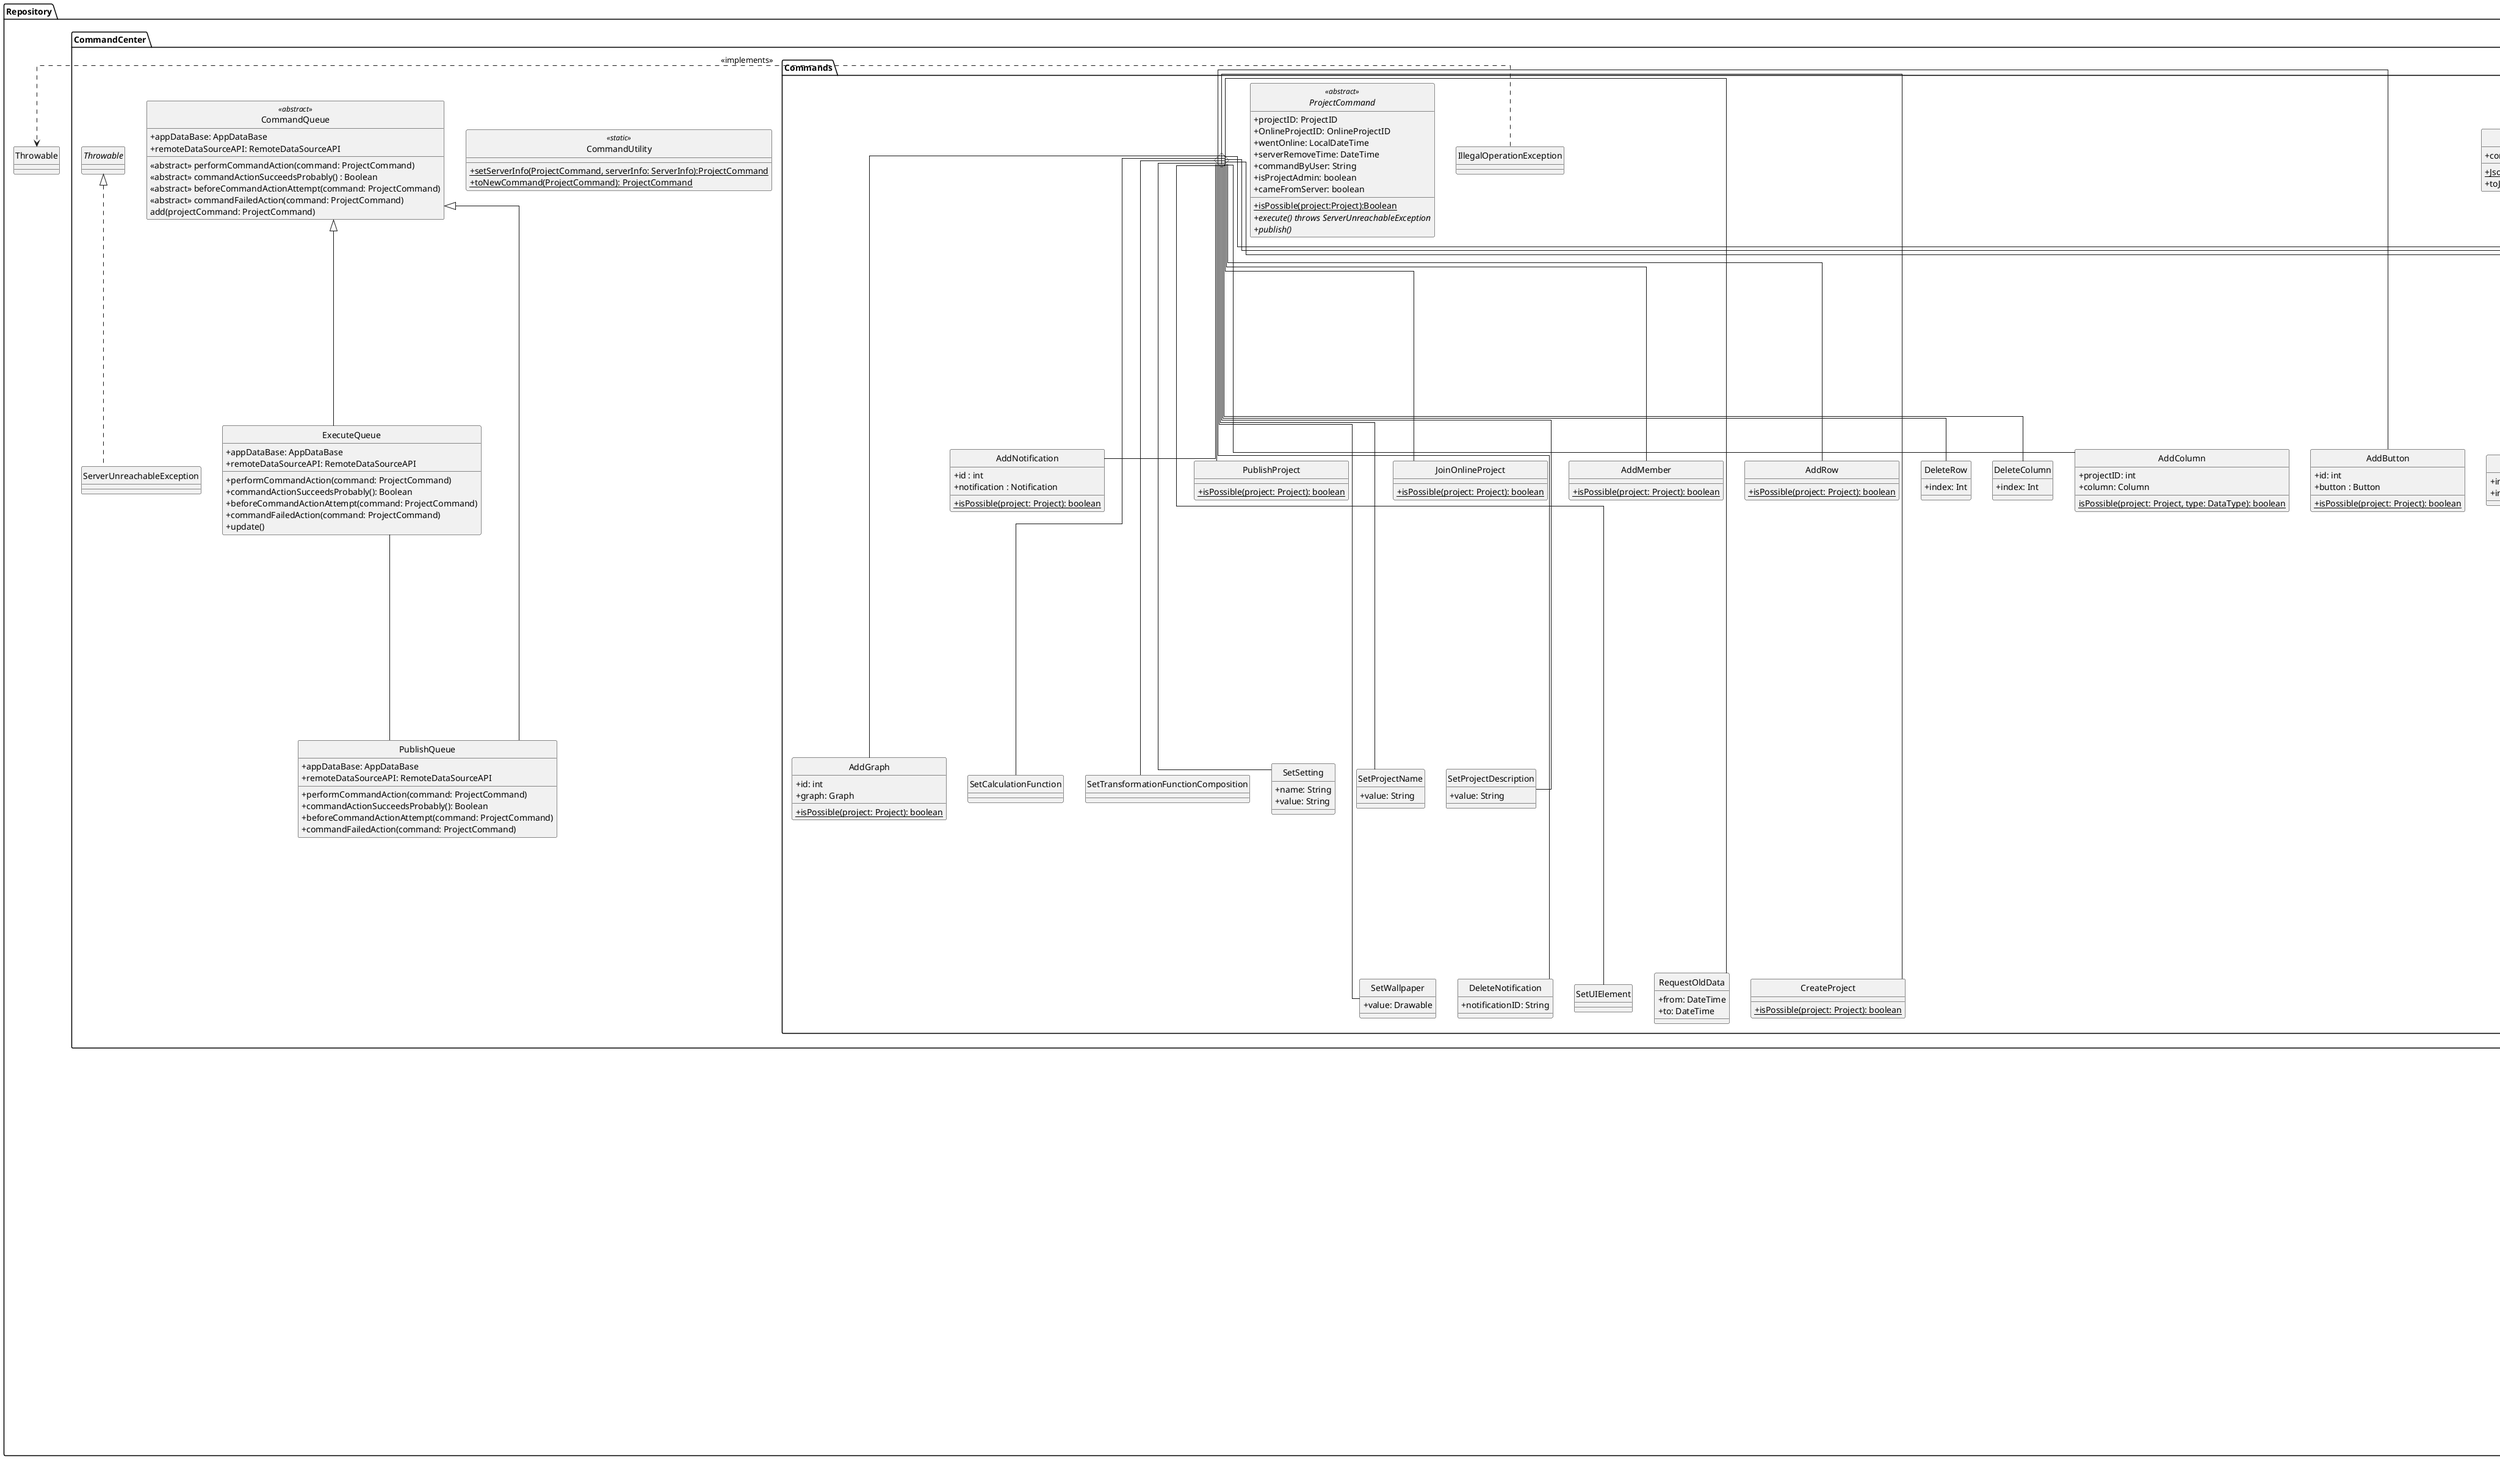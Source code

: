 @startuml

skinparam monochrome true
skinparam shadowing false


skinparam lineType ortho
skinparam groupInheritance 22

skinparam genericDisplay old
skinparam classAttributeIconSize 0
skinparam Linetype ortho

hide circle

package Gson {}
package Kotlin{
class Throwable {
}
}

package Repository {
'=================================================================================================='
'Overleaf
package ViewModelInterface {
    'Overleaf deprecated
    class "PostHandler" as repoPostHandler <<singleton>> {
        +getPostPreviews(): Collection<Post>
        +getPostDetail(id: String): PostDetail
        'teplate downloaden via postid
        +getProjectTemplate(id: String): void
        'teplate downloaden via postid + index des graph temlates im Post
        +getGraphTemplate((id: String, index: int): void
    }

    'Overleaf
    class "ProjectHandler" as repoProjectHandler {
        +getProjectPreviews():  Flow<List<ProjectPreview>>
        +getProjectByID(id: int):Flow<Project>
        + getGraphs(projectId: Int) : Flow<List<Graph>>
        + getGraphTemplates(projectTemplateId: Int) :  Flow<List<GraphTemplate>>
        +  getProjectTemplatePreviews() : Flow<List<ProjectTemplatePreview>>
        + getProjectTemplate(id: Int) : Flow<ProjectTemplate>
        + newProjectAsync(project: Project) :  Deferred<Deferred<Int>>
        + joinOnlineProject(onlineID: Long): Int
        + getProjectTemplateByID() : int
        + deleteProjectTemplate(id: Int)
        + deleteGraphTemplate(id: Int)

    }
    class "ServerHandler" as repoServerHandler {
    + getPostPreviews(): List<Post>
    +getPostDetail(postId: int): PostDetail
    +getProjectTemplate(postId: int) : ProjectTemplate
    +getGraphTemplate(postId: int, index: int): GraphTemplate
    +isServerCurrentlyReachable(): boolean
    + login(email: String, password: String)
    +signUp(email: String, password: String)
    + downloadProjectTemplate(id : Int)
    +downloadGraphTemplate(projectId : Int, graphId : Int)
    }
    package CommunicationClasses {

    class "Post" as repoPost{
    + title : String
    + image : Bitmap
    + id : int
    + graphTemplate : GraphTemplate
    + projectTemplate : ProjectTemplate
    }

    class PostDetail{
    }


class "ProjectTemplate" as repoProjectTemplate implements Identifiable {
+ onlineID: Long
+ title: String
+ description: String
+  wallpaper: Int
+ table: List<Column>
+ buttons: List<Button>
+ notifications: List<Notification>
+ graphTemplates: List<GraphTemplate>
}


    class "Column" as repoColumn implements Identifiable{
            id : int
            name : String
            unit : String
            datatype : DataType

        }

    class ProjectTemplatePreview implements Identifiable{
    + name : String
    + desc: String
    + color : int
    + layout : List<Column>
    + image: Bitmap
    }

        class "GraphTemplate" as repoGraphTemplate {
        + title: String
        +image: Bitmap
        + id: int
        }

        class "Button"  as repoButton implements Identifiable, Convertible{
            id : Int
            name : String
            columnId : int
            value : int

            +increaseValue()
            +decreaseValueIsPossible(): Flow<Boolean>
            +decreaseValue()
            + setValueIsPossible(): Flow<Boolean>
            +setValue(value: Int)
        }

        class "Notification" as repoNotification implements Identifiable, Convertible{
           + message : String
            +time : Time
            +timeNotification: TimeNotification
        }



        class "Member" as repoMember implements Identifiable, Convertible {
            name : String
            user: User
        }

        class "ProjectPreview" as repoProjectPreview implements Identifiable{
            name : String
            image : String
        }

       abstract class "Graph"  as Graph implements Identifiable, Convertible {
          {abstract}  image : Bitmap
          {abstract} typeName : String

           + {static} createFromType(graph: String) Graph
           + {static} fun createFromTemplate(graph: GraphTemplate):Graph
        }

        class "LineChart" as repoLineChart extends Graph{
            dotSize : DotSize
            dotColor : int
            lineType : LineType
            mappingVertical : List<Column>

           +  addVerticalMappingIsPossible(): Flow<Boolean>
           +  addVerticalMapping(column: Column)
           +  deleteVerticalMappingIsPossible(): Flow<Boolean>
           +  deleteVerticalMapping(index: Int)
           +  changeDotSizeIsPossible(): Flow<Boolean>
           +   changeDotSize(dotSize: DotSize)
           +  changeDotColorIsPossible(): Flow<Boolean>
           + changeDotColor(color: Int)
           + changeLineTypeIsPossible(): Flow<Boolean>
           + changeLineType(lineType: LineType)
           + showIsPossible(): Flow<Boolean>
           + show(context: Context): View

        }

        enum "DotSize" as repoDotSize <<Enum>> {
        +representation: String
        + size: Float
        ..
            SMALL
            MEDIUM
            BIG
        }

        enum "LineType" as repoLineType <<Enum>> {
        + representation : String
        ..
            DOTTED
            NONE
            CONTINUOUS
        }

        class "PieChart" as repoPieChart extends Graph{
            color : List<Int>
            mapping : List<Column>
            showPercentages : Boolean
             + addMappingColorIsPossible(): Flow<Boolean>
             + addMapping(color: Int, column: Column)
             + addMappingIsPossible(): Flow<Boolean>
             + addMapping(column: Column)
             + showPercentagesIsPossible(): Flow<Boolean>
             + showPercentages(show: Boolean)
        }

        enum PieChartColors{
        + value : long
        + representation : String
        ..
        ORANGE
        GREEN
        BLUE
        }



        enum "DataType" as repoDataType <<Enum>> {
       + representation: String,
            + regex: String,
            + serializableClassName: String
..
            WHOLE_NUMBER
            FLOATING_POINT_NUMBER
            TIME
            STRING
            {static} fromString(rep: String): DataType
            {static} fromSerializableClassName(rep: String): DataType
        }

        class "Project" as repoProject implements Identifiable{

           + isOnlineProject : Boolean
            +isAdmin : Boolean
            +title : String
           + description : String
           + wallpaper : int
           + table : List<Column>
           + data : List<Row>
           + buttons : List<Button>
           + notifications : List<Notification>
          +  graphs : List<Graph>
          + members : List<Member>

          +update(projectData: ProjectData)
          + publish()

          + addGraph(graph: Graph)
          + addRow(row: Row)
          + deleteRow(row: Row)
          + addColumn(column: Column)
          + deleteColumn(column: Column)
          + addButton(button: Button)
          + deleteButton(button: Button)
          + setCell(indexRow: Int, indexColumn: Int, content: String)
          + addMember(member: Member)
          + leaveOnlineProject()
          +  deleteMember(member: Member)
          + setAdmin(member: Member)
          + changeWallpaper(image: Int)
          + setNotification(notification: Notification)
          +deleteNotification(notification: Notification)
          + addNotification(notification: Notification)
          + setName(name: String)
          + setDescription(description: String)
       + setButton(button: Button)





        }

        note left of repoProject::addGraph{
        every method below has its
        methodIsPossible:Flow<Boolean>

        }

        class "Row" as repoRow {
          +  elements : List<String>
+ setCellIsPossible(): Flow<Boolean>
+ setCell(indexColumn: Int, content: String)



        }

        interface "Convertible<I>" as Convertible{
        + toDBEquivalent(): I
        + fun addYourself(builder: ProjectBuilder<Project>)
        }

        interface Identifiable{
        +id : int
        + executionQueue: ExecuteQueue
        + deleteIsPossible(): Flow<Boolean>
        + delete()
        + connectToDB(executeQueue: ExecuteQueue)
        }


        repoProject ..> repoColumn
        repoProject ..> repoRow
        repoProject ..> Graph
        repoProject ..> repoButton
        repoProject ..> repoMember
        repoProject ..> repoNotification

        repoLineChart ..> repoLineType
        repoLineChart ..> repoDotSize
        repoLineChart ..> repoColumn

        repoPieChart ..> repoColumn

        repoColumn ..> repoDataType

        repoPost ..> repoGraphTemplate
        repoPost ..> repoProjectTemplate

        PieChartColors <.. repoPieChart
        ProjectTemplatePreview ..> repoColumn
    }


}

'=================================================================================================='
  'Overleaf deprecated
  package CommandCenter {
    'Overleaf deprecated

    'Overleaf deprecated
     class "CommandUtility" as CommandUtility <<static>> {
        +{static} setServerInfo(ProjectCommand, serverInfo: ServerInfo):ProjectCommand
        +{static} toNewCommand(ProjectCommand): ProjectCommand
     }

     class CommandQueue <<abstract>> {
     + appDataBase: AppDataBase
     + remoteDataSourceAPI: RemoteDataSourceAPI

     <<abstract>> performCommandAction(command: ProjectCommand)
     <<abstract>> commandActionSucceedsProbably() : Boolean
     <<abstract>> beforeCommandActionAttempt(command: ProjectCommand)
     <<abstract>> commandFailedAction(command: ProjectCommand)
     add(projectCommand: ProjectCommand)
     }

     class ExecuteQueue extends CommandQueue{
     +appDataBase: AppDataBase
     +remoteDataSourceAPI: RemoteDataSourceAPI
     + performCommandAction(command: ProjectCommand)
     + commandActionSucceedsProbably(): Boolean
     + beforeCommandActionAttempt(command: ProjectCommand)
     + commandFailedAction(command: ProjectCommand)
     + update()
     }

     class PublishQueue extends CommandQueue{
    + appDataBase: AppDataBase
    + remoteDataSourceAPI: RemoteDataSourceAPI

    + performCommandAction(command: ProjectCommand)
    + commandActionSucceedsProbably(): Boolean
    + beforeCommandActionAttempt(command: ProjectCommand)
    + commandFailedAction(command: ProjectCommand)
     }

    class ServerUnreachableException implements Throwable{}

   '-----------------------------------------------------------------------------------------------'
     'Overleaf deprecated
     package UpToDater {
           'Wenn ich einmal länger als 72h am Stück offline war merke ich mir diese Intervalle
           'dann Frage ich jemanden auf dem Server an, der in diesen 72h keine Blindspots hat
           'Overleaf
           class "OldDataFetcher" as repoOldDataFetcher {
           +from: DateTime
           +to: DateTime
           +from: ProjectID
           'null == daten nicht vorhanden
           +getOldData(): List<OldData>
           }
     }
   '-----------------------------------------------------------------------------------------------'
   package Commands {

   abstract class "ProjectCommand" as repoProjectCommand <<abstract>>{
       +projectID: ProjectID
       +OnlineProjectID: OnlineProjectID
       +wentOnline: LocalDateTime
       +serverRemoveTime: DateTime
       +commandByUser: String
       +isProjectAdmin: boolean
       + cameFromServer: boolean

       +{static} isPossible(project:Project):Boolean
       {abstract}+execute() throws ServerUnreachableException
       {abstract}+publish()
   }

   <>PLACEHOLDER


   class AddMember extends PLACEHOLDER{
      + {static} isPossible(project: Project): boolean
   }
   class AddRow {
        + {static} isPossible(project: Project): boolean

   }
   class DeleteRow {
      +index: Int

   }
   class DeleteColumn {
      +index: Int

   }
   class AddColumn {
      +projectID: int
      + column: Column
      {static} isPossible(project: Project, type: DataType): boolean
   }

   class AddButton extends PLACEHOLDER{
   + id: int
   + button : Button

   + {static} isPossible(project: Project): boolean
   }
   class SetCell {
      +indexColumn: Int
      +indexRow: Int

   }
   class SetAdmin {
      +UserID: String

   }

   class RemoveUser {
      +UserID: String

   }
   class AddGraph {
      + id: int
      + graph: Graph
      + {static} isPossible(project: Project): boolean

   }
   class SetCalculationFunction {

   }
   class SetTransformationFunctionComposition {

   }
   class SetSetting {
      +name: String
      +value: String

   }
   class SetProjectName {
      +value: String

   }
   class SetProjectDescription {
      +value: String

   }
   class SetWallpaper {
      +value: Drawable

   }
   class AddNotification extends PLACEHOLDER{
      + id : int
      + notification : Notification
      + {static} isPossible(project: Project): boolean

   }
   class DeleteNotification {
      +notificationID: String

   }
   class SetUIElement {

   }
   class RequestOldData {
      +from: DateTime
      +to: DateTime

   }
   class PublishProject extends PLACEHOLDER {

         + {static} isPossible(project: Project): boolean

   }
   class CreateProject {
        + {static} isPossible(project: Project): boolean

   }
   class JoinOnlineProject extends PLACEHOLDER{
      + {static} isPossible(project: Project): boolean

   }
   class CommandWrapper {
+ command : ProjectCommand


   +{static}JsonFrom(command: ProjectCommand): String
   + toJson(): String
   }

   'Overleaf
   class IllegalOperationException {
       }

   }
  }

  CommandWrapper .> Gson: <<uses>>
  IllegalOperationException .> Throwable: <<implements>>


  together {

    PLACEHOLDER ^-- AddColumn
    PLACEHOLDER ^-- AddRow
    PLACEHOLDER ^-- DeleteRow
    PLACEHOLDER ^-- DeleteColumn
    PLACEHOLDER ^-- SetCell
    PLACEHOLDER ^-- SetAdmin
    PLACEHOLDER ^--- RemoveUser
    PLACEHOLDER ^--- AddGraph
    PLACEHOLDER ^--- SetCalculationFunction
    PLACEHOLDER ^--- SetTransformationFunctionComposition
    PLACEHOLDER ^--- SetSetting
    PLACEHOLDER ^--- SetProjectName
    PLACEHOLDER ^--- SetProjectDescription
    PLACEHOLDER ^---- SetWallpaper
    PLACEHOLDER ^---- DeleteNotification
    PLACEHOLDER ^---- SetUIElement
    PLACEHOLDER ^---- RequestOldData
    PLACEHOLDER ^---- CreateProject

ExecuteQueue -- PublishQueue
  }

}

@enduml